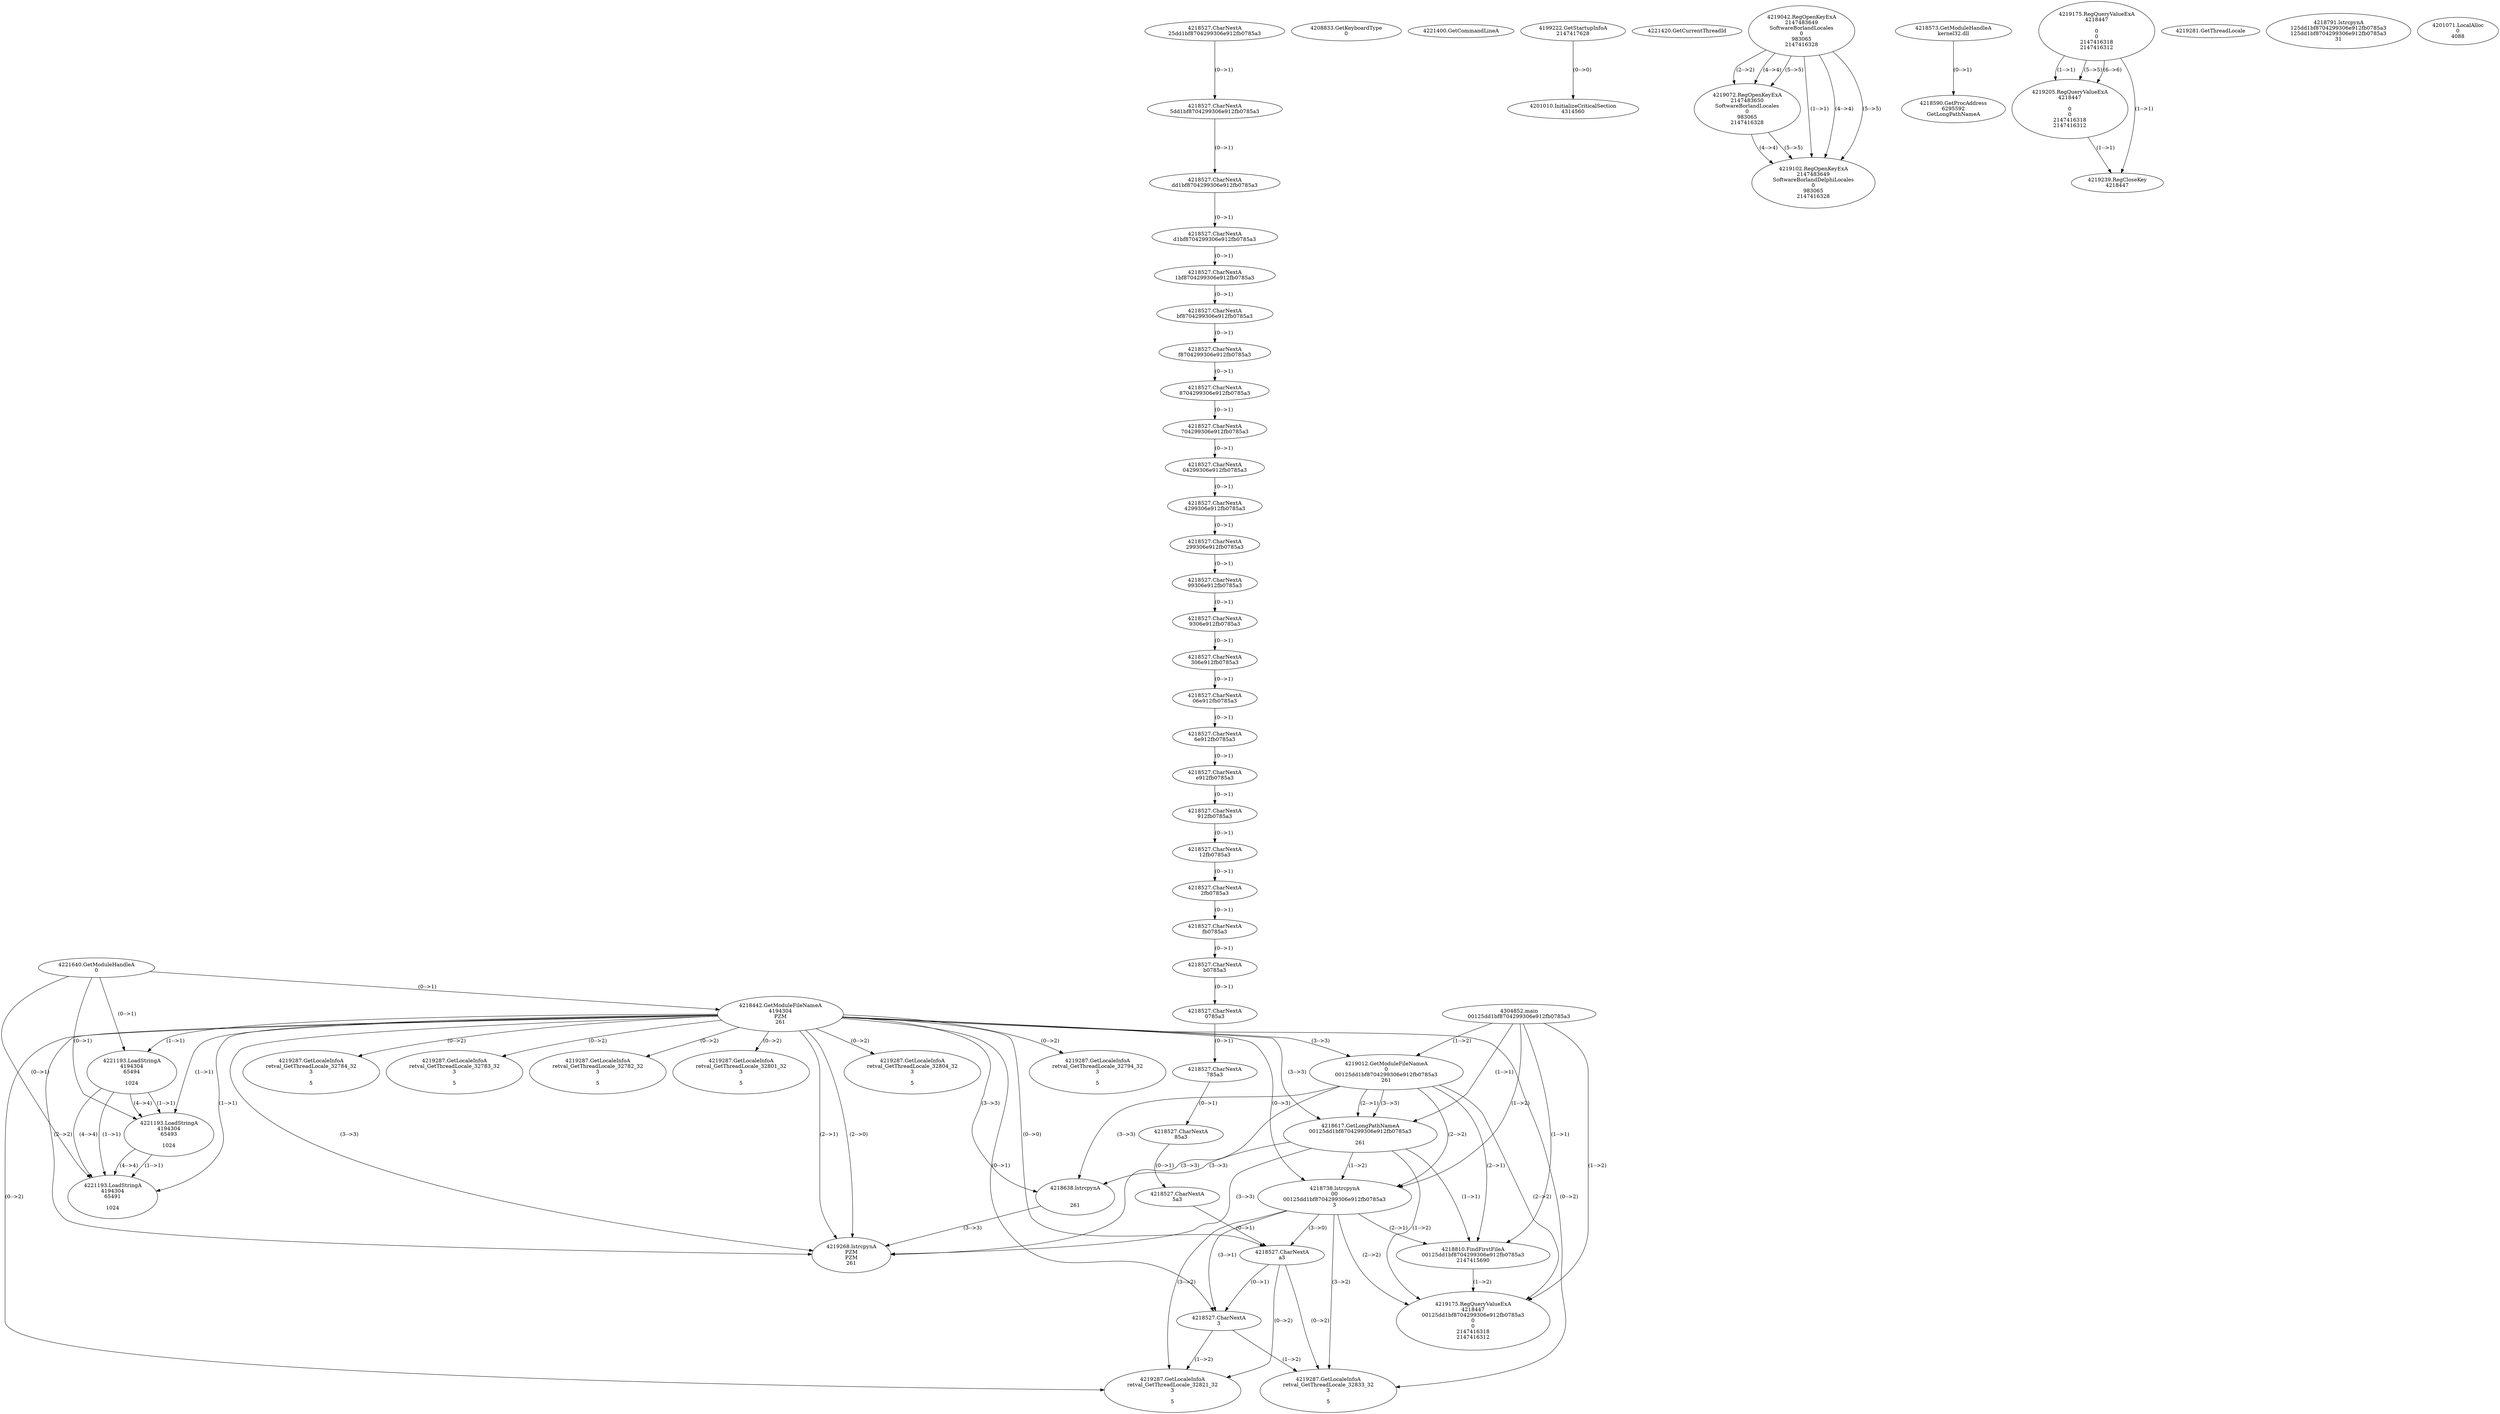 // Global SCDG with merge call
digraph {
	0 [label="4304852.main
00125dd1bf8704299306e912fb0785a3"]
	1 [label="4221640.GetModuleHandleA
0"]
	2 [label="4208833.GetKeyboardType
0"]
	3 [label="4221400.GetCommandLineA
"]
	4 [label="4199222.GetStartupInfoA
2147417628"]
	5 [label="4221420.GetCurrentThreadId
"]
	6 [label="4218442.GetModuleFileNameA
4194304
PZM
261"]
	1 -> 6 [label="(0-->1)"]
	7 [label="4219012.GetModuleFileNameA
0
00125dd1bf8704299306e912fb0785a3
261"]
	0 -> 7 [label="(1-->2)"]
	6 -> 7 [label="(3-->3)"]
	8 [label="4219042.RegOpenKeyExA
2147483649
Software\Borland\Locales
0
983065
2147416328"]
	9 [label="4219072.RegOpenKeyExA
2147483650
Software\Borland\Locales
0
983065
2147416328"]
	8 -> 9 [label="(2-->2)"]
	8 -> 9 [label="(4-->4)"]
	8 -> 9 [label="(5-->5)"]
	10 [label="4218573.GetModuleHandleA
kernel32.dll"]
	11 [label="4218590.GetProcAddress
6295592
GetLongPathNameA"]
	10 -> 11 [label="(0-->1)"]
	12 [label="4218617.GetLongPathNameA
00125dd1bf8704299306e912fb0785a3

261"]
	0 -> 12 [label="(1-->1)"]
	7 -> 12 [label="(2-->1)"]
	6 -> 12 [label="(3-->3)"]
	7 -> 12 [label="(3-->3)"]
	13 [label="4218638.lstrcpynA


261"]
	6 -> 13 [label="(3-->3)"]
	7 -> 13 [label="(3-->3)"]
	12 -> 13 [label="(3-->3)"]
	14 [label="4219175.RegQueryValueExA
4218447

0
0
2147416318
2147416312"]
	15 [label="4219205.RegQueryValueExA
4218447

0
0
2147416318
2147416312"]
	14 -> 15 [label="(1-->1)"]
	14 -> 15 [label="(5-->5)"]
	14 -> 15 [label="(6-->6)"]
	16 [label="4219239.RegCloseKey
4218447"]
	14 -> 16 [label="(1-->1)"]
	15 -> 16 [label="(1-->1)"]
	17 [label="4219268.lstrcpynA
PZM
PZM
261"]
	6 -> 17 [label="(2-->1)"]
	6 -> 17 [label="(2-->2)"]
	6 -> 17 [label="(3-->3)"]
	7 -> 17 [label="(3-->3)"]
	12 -> 17 [label="(3-->3)"]
	13 -> 17 [label="(3-->3)"]
	6 -> 17 [label="(2-->0)"]
	18 [label="4219281.GetThreadLocale
"]
	19 [label="4219287.GetLocaleInfoA
retval_GetThreadLocale_32804_32
3

5"]
	6 -> 19 [label="(0-->2)"]
	20 [label="4221193.LoadStringA
4194304
65494

1024"]
	1 -> 20 [label="(0-->1)"]
	6 -> 20 [label="(1-->1)"]
	21 [label="4219287.GetLocaleInfoA
retval_GetThreadLocale_32794_32
3

5"]
	6 -> 21 [label="(0-->2)"]
	22 [label="4221193.LoadStringA
4194304
65493

1024"]
	1 -> 22 [label="(0-->1)"]
	6 -> 22 [label="(1-->1)"]
	20 -> 22 [label="(1-->1)"]
	20 -> 22 [label="(4-->4)"]
	23 [label="4218738.lstrcpynA
00
00125dd1bf8704299306e912fb0785a3
3"]
	0 -> 23 [label="(1-->2)"]
	7 -> 23 [label="(2-->2)"]
	12 -> 23 [label="(1-->2)"]
	6 -> 23 [label="(0-->3)"]
	24 [label="4218527.CharNextA
25dd1bf8704299306e912fb0785a3"]
	25 [label="4218527.CharNextA
5dd1bf8704299306e912fb0785a3"]
	24 -> 25 [label="(0-->1)"]
	26 [label="4218527.CharNextA
dd1bf8704299306e912fb0785a3"]
	25 -> 26 [label="(0-->1)"]
	27 [label="4218527.CharNextA
d1bf8704299306e912fb0785a3"]
	26 -> 27 [label="(0-->1)"]
	28 [label="4218527.CharNextA
1bf8704299306e912fb0785a3"]
	27 -> 28 [label="(0-->1)"]
	29 [label="4218527.CharNextA
bf8704299306e912fb0785a3"]
	28 -> 29 [label="(0-->1)"]
	30 [label="4218527.CharNextA
f8704299306e912fb0785a3"]
	29 -> 30 [label="(0-->1)"]
	31 [label="4218527.CharNextA
8704299306e912fb0785a3"]
	30 -> 31 [label="(0-->1)"]
	32 [label="4218527.CharNextA
704299306e912fb0785a3"]
	31 -> 32 [label="(0-->1)"]
	33 [label="4218527.CharNextA
04299306e912fb0785a3"]
	32 -> 33 [label="(0-->1)"]
	34 [label="4218527.CharNextA
4299306e912fb0785a3"]
	33 -> 34 [label="(0-->1)"]
	35 [label="4218527.CharNextA
299306e912fb0785a3"]
	34 -> 35 [label="(0-->1)"]
	36 [label="4218527.CharNextA
99306e912fb0785a3"]
	35 -> 36 [label="(0-->1)"]
	37 [label="4218527.CharNextA
9306e912fb0785a3"]
	36 -> 37 [label="(0-->1)"]
	38 [label="4218527.CharNextA
306e912fb0785a3"]
	37 -> 38 [label="(0-->1)"]
	39 [label="4218527.CharNextA
06e912fb0785a3"]
	38 -> 39 [label="(0-->1)"]
	40 [label="4218527.CharNextA
6e912fb0785a3"]
	39 -> 40 [label="(0-->1)"]
	41 [label="4218527.CharNextA
e912fb0785a3"]
	40 -> 41 [label="(0-->1)"]
	42 [label="4218527.CharNextA
912fb0785a3"]
	41 -> 42 [label="(0-->1)"]
	43 [label="4218527.CharNextA
12fb0785a3"]
	42 -> 43 [label="(0-->1)"]
	44 [label="4218527.CharNextA
2fb0785a3"]
	43 -> 44 [label="(0-->1)"]
	45 [label="4218527.CharNextA
fb0785a3"]
	44 -> 45 [label="(0-->1)"]
	46 [label="4218527.CharNextA
b0785a3"]
	45 -> 46 [label="(0-->1)"]
	47 [label="4218527.CharNextA
0785a3"]
	46 -> 47 [label="(0-->1)"]
	48 [label="4218527.CharNextA
785a3"]
	47 -> 48 [label="(0-->1)"]
	49 [label="4218527.CharNextA
85a3"]
	48 -> 49 [label="(0-->1)"]
	50 [label="4218527.CharNextA
5a3"]
	49 -> 50 [label="(0-->1)"]
	51 [label="4218527.CharNextA
a3"]
	50 -> 51 [label="(0-->1)"]
	6 -> 51 [label="(0-->0)"]
	23 -> 51 [label="(3-->0)"]
	52 [label="4218527.CharNextA
3"]
	6 -> 52 [label="(0-->1)"]
	23 -> 52 [label="(3-->1)"]
	51 -> 52 [label="(0-->1)"]
	53 [label="4218791.lstrcpynA
125dd1bf8704299306e912fb0785a3
125dd1bf8704299306e912fb0785a3
31"]
	54 [label="4218810.FindFirstFileA
00125dd1bf8704299306e912fb0785a3
2147415690"]
	0 -> 54 [label="(1-->1)"]
	7 -> 54 [label="(2-->1)"]
	12 -> 54 [label="(1-->1)"]
	23 -> 54 [label="(2-->1)"]
	55 [label="4219175.RegQueryValueExA
4218447
00125dd1bf8704299306e912fb0785a3
0
0
2147416318
2147416312"]
	0 -> 55 [label="(1-->2)"]
	7 -> 55 [label="(2-->2)"]
	12 -> 55 [label="(1-->2)"]
	23 -> 55 [label="(2-->2)"]
	54 -> 55 [label="(1-->2)"]
	56 [label="4219287.GetLocaleInfoA
retval_GetThreadLocale_32821_32
3

5"]
	6 -> 56 [label="(0-->2)"]
	23 -> 56 [label="(3-->2)"]
	51 -> 56 [label="(0-->2)"]
	52 -> 56 [label="(1-->2)"]
	57 [label="4219287.GetLocaleInfoA
retval_GetThreadLocale_32784_32
3

5"]
	6 -> 57 [label="(0-->2)"]
	58 [label="4201010.InitializeCriticalSection
4314560"]
	4 -> 58 [label="(0-->0)"]
	59 [label="4201071.LocalAlloc
0
4088"]
	60 [label="4219287.GetLocaleInfoA
retval_GetThreadLocale_32833_32
3

5"]
	6 -> 60 [label="(0-->2)"]
	23 -> 60 [label="(3-->2)"]
	51 -> 60 [label="(0-->2)"]
	52 -> 60 [label="(1-->2)"]
	61 [label="4219287.GetLocaleInfoA
retval_GetThreadLocale_32783_32
3

5"]
	6 -> 61 [label="(0-->2)"]
	62 [label="4221193.LoadStringA
4194304
65491

1024"]
	1 -> 62 [label="(0-->1)"]
	6 -> 62 [label="(1-->1)"]
	20 -> 62 [label="(1-->1)"]
	22 -> 62 [label="(1-->1)"]
	20 -> 62 [label="(4-->4)"]
	22 -> 62 [label="(4-->4)"]
	63 [label="4219287.GetLocaleInfoA
retval_GetThreadLocale_32782_32
3

5"]
	6 -> 63 [label="(0-->2)"]
	64 [label="4219102.RegOpenKeyExA
2147483649
Software\Borland\Delphi\Locales
0
983065
2147416328"]
	8 -> 64 [label="(1-->1)"]
	8 -> 64 [label="(4-->4)"]
	9 -> 64 [label="(4-->4)"]
	8 -> 64 [label="(5-->5)"]
	9 -> 64 [label="(5-->5)"]
	65 [label="4219287.GetLocaleInfoA
retval_GetThreadLocale_32801_32
3

5"]
	6 -> 65 [label="(0-->2)"]
}
